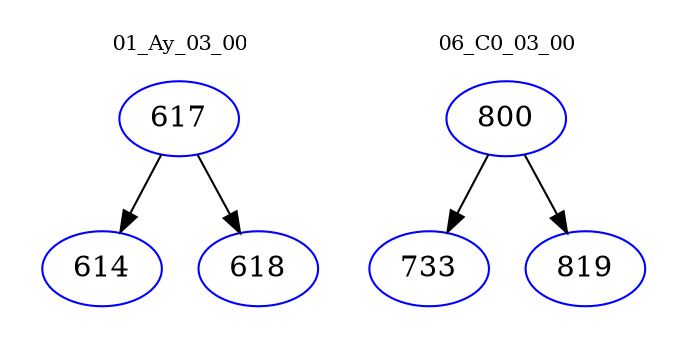 digraph{
subgraph cluster_0 {
color = white
label = "01_Ay_03_00";
fontsize=10;
T0_617 [label="617", color="blue"]
T0_617 -> T0_614 [color="black"]
T0_614 [label="614", color="blue"]
T0_617 -> T0_618 [color="black"]
T0_618 [label="618", color="blue"]
}
subgraph cluster_1 {
color = white
label = "06_C0_03_00";
fontsize=10;
T1_800 [label="800", color="blue"]
T1_800 -> T1_733 [color="black"]
T1_733 [label="733", color="blue"]
T1_800 -> T1_819 [color="black"]
T1_819 [label="819", color="blue"]
}
}
